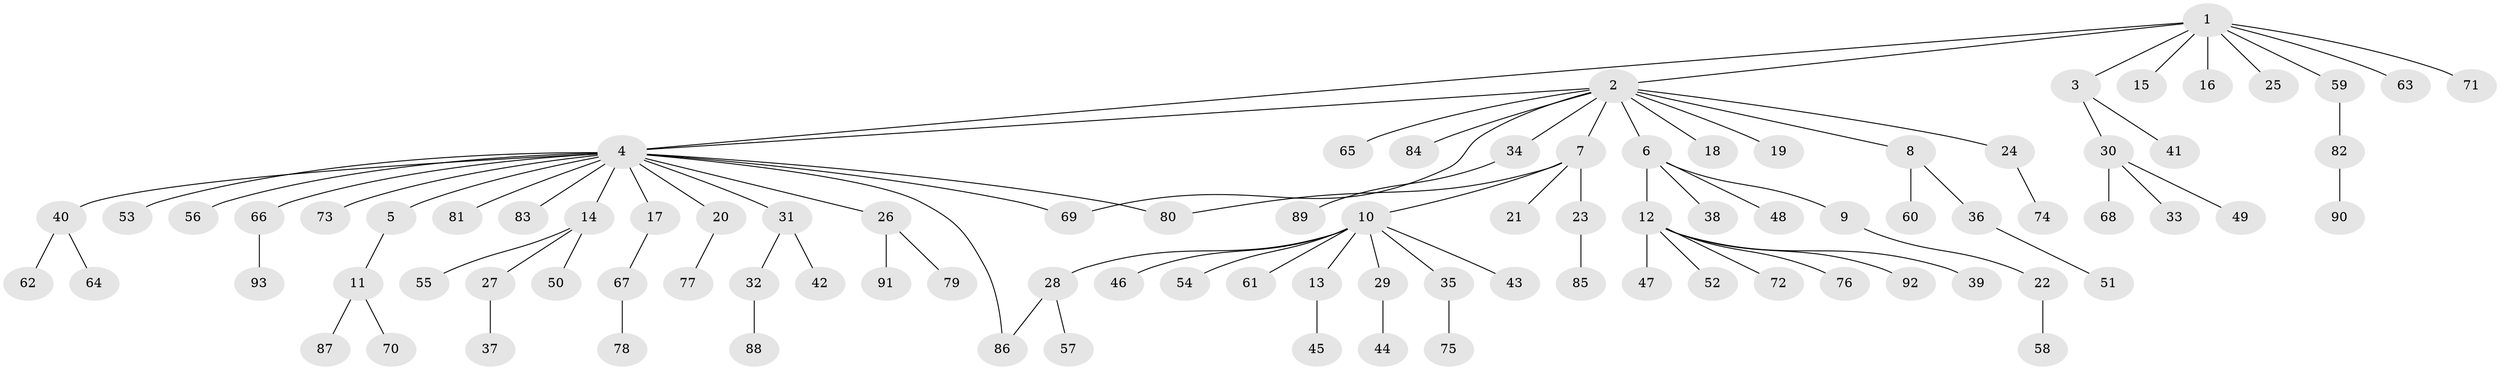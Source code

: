 // Generated by graph-tools (version 1.1) at 2025/26/03/09/25 03:26:07]
// undirected, 93 vertices, 96 edges
graph export_dot {
graph [start="1"]
  node [color=gray90,style=filled];
  1;
  2;
  3;
  4;
  5;
  6;
  7;
  8;
  9;
  10;
  11;
  12;
  13;
  14;
  15;
  16;
  17;
  18;
  19;
  20;
  21;
  22;
  23;
  24;
  25;
  26;
  27;
  28;
  29;
  30;
  31;
  32;
  33;
  34;
  35;
  36;
  37;
  38;
  39;
  40;
  41;
  42;
  43;
  44;
  45;
  46;
  47;
  48;
  49;
  50;
  51;
  52;
  53;
  54;
  55;
  56;
  57;
  58;
  59;
  60;
  61;
  62;
  63;
  64;
  65;
  66;
  67;
  68;
  69;
  70;
  71;
  72;
  73;
  74;
  75;
  76;
  77;
  78;
  79;
  80;
  81;
  82;
  83;
  84;
  85;
  86;
  87;
  88;
  89;
  90;
  91;
  92;
  93;
  1 -- 2;
  1 -- 3;
  1 -- 4;
  1 -- 15;
  1 -- 16;
  1 -- 25;
  1 -- 59;
  1 -- 63;
  1 -- 71;
  2 -- 4;
  2 -- 6;
  2 -- 7;
  2 -- 8;
  2 -- 18;
  2 -- 19;
  2 -- 24;
  2 -- 34;
  2 -- 65;
  2 -- 69;
  2 -- 84;
  3 -- 30;
  3 -- 41;
  4 -- 5;
  4 -- 14;
  4 -- 17;
  4 -- 20;
  4 -- 26;
  4 -- 31;
  4 -- 40;
  4 -- 53;
  4 -- 56;
  4 -- 66;
  4 -- 69;
  4 -- 73;
  4 -- 80;
  4 -- 81;
  4 -- 83;
  4 -- 86;
  5 -- 11;
  6 -- 9;
  6 -- 12;
  6 -- 38;
  6 -- 48;
  7 -- 10;
  7 -- 21;
  7 -- 23;
  7 -- 80;
  8 -- 36;
  8 -- 60;
  9 -- 22;
  10 -- 13;
  10 -- 28;
  10 -- 29;
  10 -- 35;
  10 -- 43;
  10 -- 46;
  10 -- 54;
  10 -- 61;
  11 -- 70;
  11 -- 87;
  12 -- 39;
  12 -- 47;
  12 -- 52;
  12 -- 72;
  12 -- 76;
  12 -- 92;
  13 -- 45;
  14 -- 27;
  14 -- 50;
  14 -- 55;
  17 -- 67;
  20 -- 77;
  22 -- 58;
  23 -- 85;
  24 -- 74;
  26 -- 79;
  26 -- 91;
  27 -- 37;
  28 -- 57;
  28 -- 86;
  29 -- 44;
  30 -- 33;
  30 -- 49;
  30 -- 68;
  31 -- 32;
  31 -- 42;
  32 -- 88;
  34 -- 89;
  35 -- 75;
  36 -- 51;
  40 -- 62;
  40 -- 64;
  59 -- 82;
  66 -- 93;
  67 -- 78;
  82 -- 90;
}
